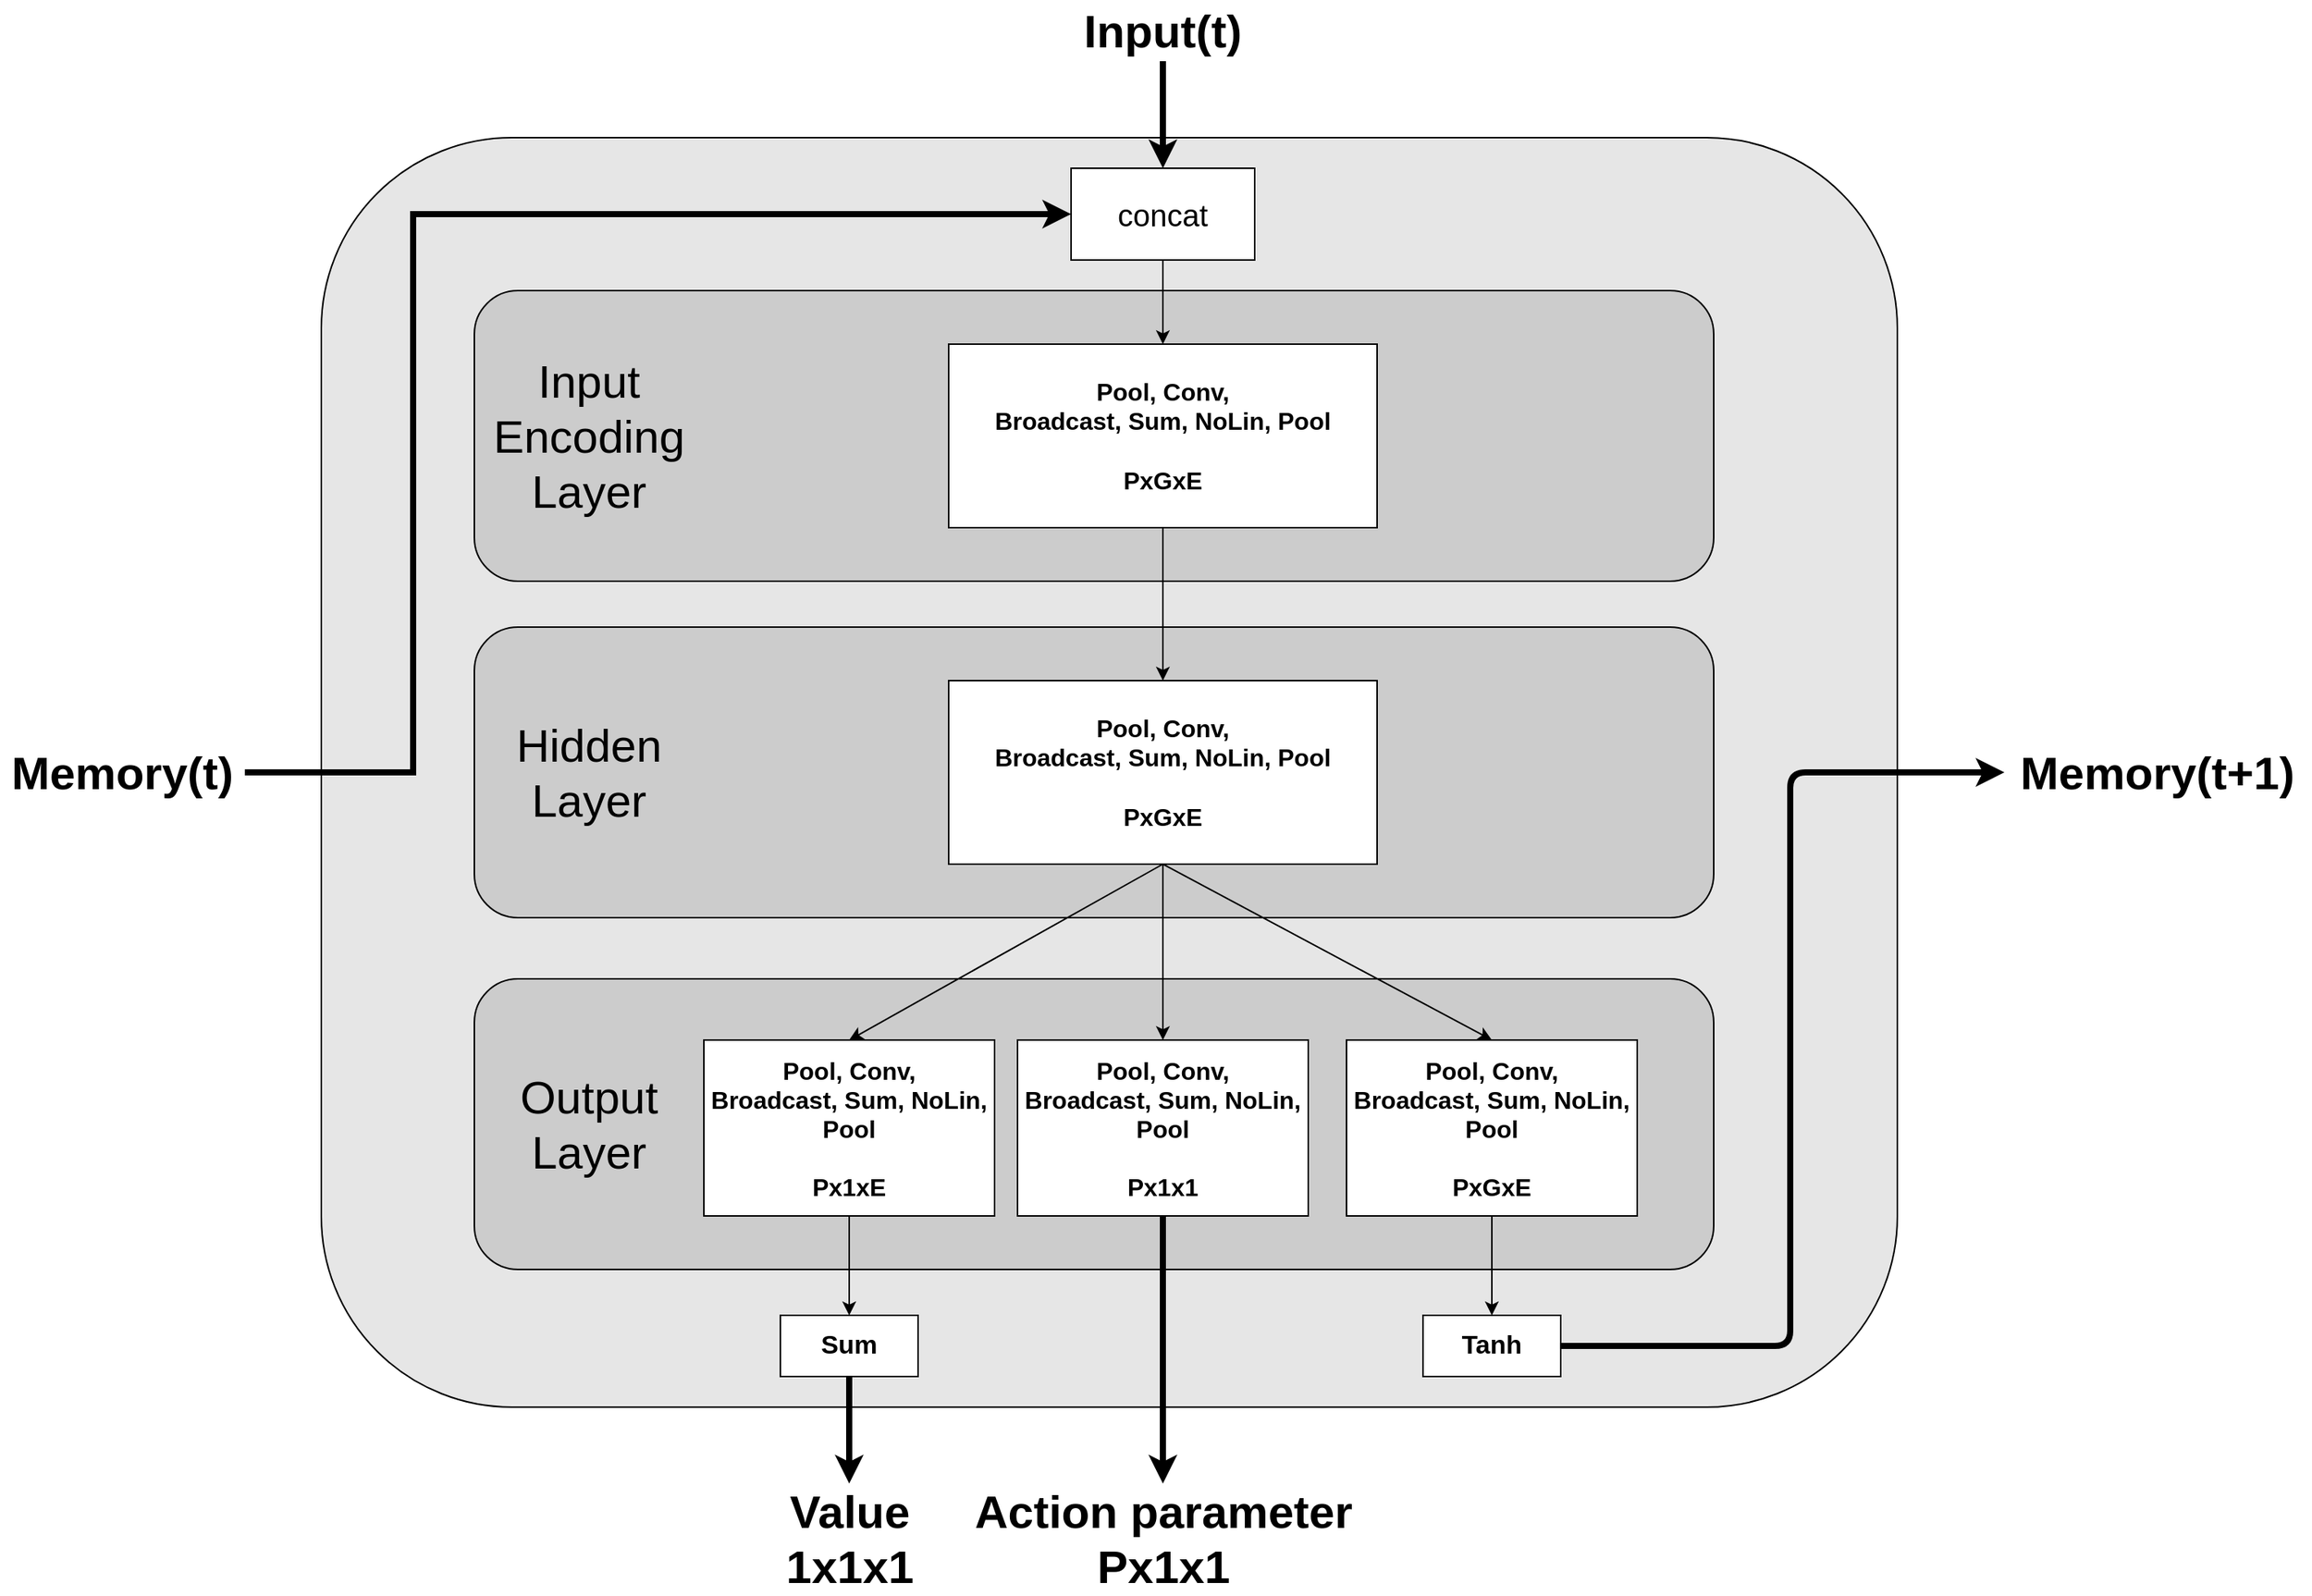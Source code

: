 <mxfile version="12.9.2" type="device"><diagram id="tcS2XkuB6SS9_8visB6z" name="Page-1"><mxGraphModel dx="1673" dy="934" grid="1" gridSize="10" guides="1" tooltips="1" connect="1" arrows="1" fold="1" page="1" pageScale="1" pageWidth="1654" pageHeight="2336" math="0" shadow="0"><root><mxCell id="0"/><mxCell id="1" parent="0"/><mxCell id="vQzgZeaa32s5rRVew14Y-36" value="" style="rounded=1;whiteSpace=wrap;html=1;fillColor=#E6E6E6;strokeColor=#000000;strokeWidth=1;" parent="1" vertex="1"><mxGeometry x="220" y="130" width="1030" height="830" as="geometry"/></mxCell><mxCell id="vQzgZeaa32s5rRVew14Y-1" value="" style="rounded=1;whiteSpace=wrap;html=1;fillColor=#CCCCCC;" parent="1" vertex="1"><mxGeometry x="320" y="230" width="810" height="190" as="geometry"/></mxCell><mxCell id="vQzgZeaa32s5rRVew14Y-2" value="&lt;font style=&quot;font-size: 30px&quot;&gt;Input Encoding Layer&lt;/font&gt;" style="text;html=1;strokeColor=none;fillColor=none;align=center;verticalAlign=middle;whiteSpace=wrap;rounded=0;" parent="1" vertex="1"><mxGeometry x="340" y="265" width="110" height="120" as="geometry"/></mxCell><mxCell id="vQzgZeaa32s5rRVew14Y-3" value="&lt;font style=&quot;font-size: 16px&quot;&gt;&lt;b&gt;Pool, Conv, Broadcast,&amp;nbsp;Sum,&amp;nbsp;NoLin,&amp;nbsp;Pool&lt;br&gt;&lt;br&gt;PxGxE&lt;br&gt;&lt;/b&gt;&lt;/font&gt;" style="rounded=0;whiteSpace=wrap;html=1;fillColor=#ffffff;" parent="1" vertex="1"><mxGeometry x="630" y="265" width="280" height="120" as="geometry"/></mxCell><mxCell id="vQzgZeaa32s5rRVew14Y-4" value="&lt;font size=&quot;1&quot;&gt;&lt;b style=&quot;font-size: 30px&quot;&gt;Input(t)&lt;/b&gt;&lt;/font&gt;" style="text;html=1;strokeColor=none;fillColor=none;align=center;verticalAlign=middle;whiteSpace=wrap;rounded=0;" parent="1" vertex="1"><mxGeometry x="713.13" y="40" width="113.75" height="40" as="geometry"/></mxCell><mxCell id="vQzgZeaa32s5rRVew14Y-7" value="" style="rounded=1;whiteSpace=wrap;html=1;fillColor=#CCCCCC;" parent="1" vertex="1"><mxGeometry x="320" y="450" width="810" height="190" as="geometry"/></mxCell><mxCell id="vQzgZeaa32s5rRVew14Y-8" value="&lt;font style=&quot;font-size: 16px&quot;&gt;&lt;b&gt;Pool, Conv, Broadcast,&amp;nbsp;Sum,&amp;nbsp;NoLin,&amp;nbsp;Pool&lt;br&gt;&lt;br&gt;PxGxE&lt;br&gt;&lt;/b&gt;&lt;/font&gt;" style="rounded=0;whiteSpace=wrap;html=1;fillColor=#ffffff;" parent="1" vertex="1"><mxGeometry x="630" y="485" width="280" height="120" as="geometry"/></mxCell><mxCell id="vQzgZeaa32s5rRVew14Y-38" style="edgeStyle=orthogonalEdgeStyle;rounded=0;orthogonalLoop=1;jettySize=auto;html=1;exitX=1;exitY=0.5;exitDx=0;exitDy=0;entryX=0;entryY=0.5;entryDx=0;entryDy=0;strokeWidth=4;" parent="1" source="vQzgZeaa32s5rRVew14Y-10" target="vQzgZeaa32s5rRVew14Y-34" edge="1"><mxGeometry relative="1" as="geometry"><mxPoint x="180" y="380" as="targetPoint"/><Array as="points"><mxPoint x="280" y="545"/><mxPoint x="280" y="180"/></Array></mxGeometry></mxCell><mxCell id="vQzgZeaa32s5rRVew14Y-10" value="&lt;font size=&quot;1&quot;&gt;&lt;b style=&quot;font-size: 30px&quot;&gt;Memory(t)&lt;/b&gt;&lt;/font&gt;" style="text;html=1;strokeColor=none;fillColor=none;align=center;verticalAlign=middle;whiteSpace=wrap;rounded=0;" parent="1" vertex="1"><mxGeometry x="10" y="530" width="160" height="30" as="geometry"/></mxCell><mxCell id="vQzgZeaa32s5rRVew14Y-12" value="" style="endArrow=classic;html=1;entryX=0.5;entryY=0;entryDx=0;entryDy=0;exitX=0.5;exitY=1;exitDx=0;exitDy=0;" parent="1" source="vQzgZeaa32s5rRVew14Y-3" target="vQzgZeaa32s5rRVew14Y-8" edge="1"><mxGeometry width="50" height="50" relative="1" as="geometry"><mxPoint x="870" y="460" as="sourcePoint"/><mxPoint x="920" y="410" as="targetPoint"/></mxGeometry></mxCell><mxCell id="vQzgZeaa32s5rRVew14Y-13" value="&lt;font style=&quot;font-size: 30px&quot;&gt;Hidden Layer&lt;/font&gt;" style="text;html=1;strokeColor=none;fillColor=none;align=center;verticalAlign=middle;whiteSpace=wrap;rounded=0;" parent="1" vertex="1"><mxGeometry x="340" y="485" width="110" height="120" as="geometry"/></mxCell><mxCell id="vQzgZeaa32s5rRVew14Y-14" value="" style="rounded=1;whiteSpace=wrap;html=1;fillColor=#CCCCCC;" parent="1" vertex="1"><mxGeometry x="320" y="680" width="810" height="190" as="geometry"/></mxCell><mxCell id="vQzgZeaa32s5rRVew14Y-15" value="&lt;font style=&quot;font-size: 30px&quot;&gt;Output Layer&lt;/font&gt;" style="text;html=1;strokeColor=none;fillColor=none;align=center;verticalAlign=middle;whiteSpace=wrap;rounded=0;" parent="1" vertex="1"><mxGeometry x="340" y="715" width="110" height="120" as="geometry"/></mxCell><mxCell id="vQzgZeaa32s5rRVew14Y-16" value="&lt;font style=&quot;font-size: 16px&quot;&gt;&lt;b&gt;Pool, Conv, &lt;br&gt;Broadcast,&amp;nbsp;Sum,&amp;nbsp;NoLin, Pool&lt;br&gt;&lt;br&gt;Px1xE&lt;br&gt;&lt;/b&gt;&lt;/font&gt;" style="rounded=0;whiteSpace=wrap;html=1;fillColor=#ffffff;" parent="1" vertex="1"><mxGeometry x="470" y="720" width="190" height="115" as="geometry"/></mxCell><mxCell id="vQzgZeaa32s5rRVew14Y-17" value="&lt;font style=&quot;font-size: 16px&quot;&gt;&lt;b&gt;Pool, Conv, Broadcast,&amp;nbsp;Sum,&amp;nbsp;NoLin,&lt;br&gt;Pool&lt;br&gt;&lt;br&gt;Px1x1&lt;br&gt;&lt;/b&gt;&lt;/font&gt;" style="rounded=0;whiteSpace=wrap;html=1;fillColor=#ffffff;" parent="1" vertex="1"><mxGeometry x="675" y="720" width="190" height="115" as="geometry"/></mxCell><mxCell id="vQzgZeaa32s5rRVew14Y-18" value="" style="endArrow=classic;html=1;exitX=0.5;exitY=1;exitDx=0;exitDy=0;entryX=0.5;entryY=0;entryDx=0;entryDy=0;" parent="1" source="vQzgZeaa32s5rRVew14Y-8" target="vQzgZeaa32s5rRVew14Y-16" edge="1"><mxGeometry width="50" height="50" relative="1" as="geometry"><mxPoint x="870" y="860" as="sourcePoint"/><mxPoint x="920" y="810" as="targetPoint"/></mxGeometry></mxCell><mxCell id="vQzgZeaa32s5rRVew14Y-19" value="" style="endArrow=classic;html=1;exitX=0.5;exitY=1;exitDx=0;exitDy=0;entryX=0.5;entryY=0;entryDx=0;entryDy=0;" parent="1" source="vQzgZeaa32s5rRVew14Y-8" target="vQzgZeaa32s5rRVew14Y-17" edge="1"><mxGeometry width="50" height="50" relative="1" as="geometry"><mxPoint x="735" y="655" as="sourcePoint"/><mxPoint x="620" y="795" as="targetPoint"/></mxGeometry></mxCell><mxCell id="vQzgZeaa32s5rRVew14Y-20" value="" style="endArrow=classic;html=1;exitX=0.5;exitY=1;exitDx=0;exitDy=0;entryX=0.5;entryY=0;entryDx=0;entryDy=0;strokeWidth=4;" parent="1" source="vQzgZeaa32s5rRVew14Y-17" target="vQzgZeaa32s5rRVew14Y-21" edge="1"><mxGeometry width="50" height="50" relative="1" as="geometry"><mxPoint x="870" y="790" as="sourcePoint"/><mxPoint x="920" y="910" as="targetPoint"/></mxGeometry></mxCell><mxCell id="vQzgZeaa32s5rRVew14Y-21" value="&lt;font style=&quot;font-size: 30px&quot;&gt;&lt;b&gt;Action parameter&lt;/b&gt;&lt;b&gt;&lt;br&gt;Px1x1&lt;br&gt;&lt;/b&gt;&lt;/font&gt;" style="text;html=1;strokeColor=none;fillColor=none;align=center;verticalAlign=middle;whiteSpace=wrap;rounded=0;" parent="1" vertex="1"><mxGeometry x="638.75" y="1010" width="262.5" height="72.5" as="geometry"/></mxCell><mxCell id="vQzgZeaa32s5rRVew14Y-25" value="&lt;b style=&quot;font-size: 30px&quot;&gt;&lt;font style=&quot;font-size: 30px&quot;&gt;Value&lt;/font&gt;&lt;/b&gt;&lt;b style=&quot;font-size: 30px&quot;&gt;&lt;font style=&quot;font-size: 30px&quot;&gt;&lt;br&gt;1x1x1&lt;/font&gt;&lt;br&gt;&lt;/b&gt;" style="text;html=1;strokeColor=none;fillColor=none;align=center;verticalAlign=middle;whiteSpace=wrap;rounded=0;" parent="1" vertex="1"><mxGeometry x="512.5" y="1010" width="105" height="72.5" as="geometry"/></mxCell><mxCell id="vQzgZeaa32s5rRVew14Y-34" value="&lt;font style=&quot;font-size: 20px&quot;&gt;concat&lt;/font&gt;" style="rounded=0;whiteSpace=wrap;html=1;fillColor=#ffffff;" parent="1" vertex="1"><mxGeometry x="710" y="150" width="120" height="60" as="geometry"/></mxCell><mxCell id="vQzgZeaa32s5rRVew14Y-35" value="" style="endArrow=classic;html=1;exitX=0.5;exitY=1;exitDx=0;exitDy=0;entryX=0.5;entryY=0;entryDx=0;entryDy=0;strokeWidth=4;" parent="1" source="vQzgZeaa32s5rRVew14Y-4" target="vQzgZeaa32s5rRVew14Y-34" edge="1"><mxGeometry width="50" height="50" relative="1" as="geometry"><mxPoint x="730" y="420" as="sourcePoint"/><mxPoint x="758" y="120" as="targetPoint"/></mxGeometry></mxCell><mxCell id="vQzgZeaa32s5rRVew14Y-39" value="&lt;font size=&quot;1&quot;&gt;&lt;b style=&quot;font-size: 30px&quot;&gt;Memory(t+1)&lt;/b&gt;&lt;/font&gt;" style="text;html=1;strokeColor=none;fillColor=none;align=center;verticalAlign=middle;whiteSpace=wrap;rounded=0;" parent="1" vertex="1"><mxGeometry x="1320" y="525" width="200" height="40" as="geometry"/></mxCell><mxCell id="vQzgZeaa32s5rRVew14Y-41" value="" style="endArrow=classic;html=1;exitX=0.5;exitY=1;exitDx=0;exitDy=0;" parent="1" source="vQzgZeaa32s5rRVew14Y-34" target="vQzgZeaa32s5rRVew14Y-3" edge="1"><mxGeometry width="50" height="50" relative="1" as="geometry"><mxPoint x="680" y="600" as="sourcePoint"/><mxPoint x="725" y="258" as="targetPoint"/></mxGeometry></mxCell><mxCell id="vQzgZeaa32s5rRVew14Y-42" value="&lt;b&gt;&lt;font style=&quot;font-size: 17px&quot;&gt;Sum&lt;/font&gt;&lt;/b&gt;" style="rounded=0;whiteSpace=wrap;html=1;strokeColor=#000000;strokeWidth=1;fillColor=#ffffff;" parent="1" vertex="1"><mxGeometry x="520" y="900" width="90" height="40" as="geometry"/></mxCell><mxCell id="vQzgZeaa32s5rRVew14Y-43" value="" style="endArrow=classic;html=1;strokeWidth=1;exitX=0.5;exitY=1;exitDx=0;exitDy=0;" parent="1" source="vQzgZeaa32s5rRVew14Y-16" target="vQzgZeaa32s5rRVew14Y-42" edge="1"><mxGeometry width="50" height="50" relative="1" as="geometry"><mxPoint x="720" y="890" as="sourcePoint"/><mxPoint x="770" y="840" as="targetPoint"/></mxGeometry></mxCell><mxCell id="vQzgZeaa32s5rRVew14Y-44" value="" style="endArrow=classic;html=1;strokeWidth=4;entryX=0.5;entryY=0;entryDx=0;entryDy=0;exitX=0.5;exitY=1;exitDx=0;exitDy=0;" parent="1" source="vQzgZeaa32s5rRVew14Y-42" target="vQzgZeaa32s5rRVew14Y-25" edge="1"><mxGeometry width="50" height="50" relative="1" as="geometry"><mxPoint x="720" y="890" as="sourcePoint"/><mxPoint x="770" y="840" as="targetPoint"/></mxGeometry></mxCell><mxCell id="mCrrw_iDnd9hkgnvaYht-1" value="&lt;font style=&quot;font-size: 16px&quot;&gt;&lt;b&gt;Pool, Conv, Broadcast,&amp;nbsp;Sum,&amp;nbsp;NoLin,&lt;br&gt;Pool&lt;br&gt;&lt;br&gt;PxGxE&lt;br&gt;&lt;/b&gt;&lt;/font&gt;" style="rounded=0;whiteSpace=wrap;html=1;fillColor=#ffffff;" vertex="1" parent="1"><mxGeometry x="890" y="720" width="190" height="115" as="geometry"/></mxCell><mxCell id="mCrrw_iDnd9hkgnvaYht-2" value="" style="endArrow=classic;html=1;entryX=0.5;entryY=0;entryDx=0;entryDy=0;exitX=0.5;exitY=1;exitDx=0;exitDy=0;" edge="1" parent="1" source="vQzgZeaa32s5rRVew14Y-8" target="mCrrw_iDnd9hkgnvaYht-1"><mxGeometry width="50" height="50" relative="1" as="geometry"><mxPoint x="730" y="610" as="sourcePoint"/><mxPoint x="780" y="560" as="targetPoint"/></mxGeometry></mxCell><mxCell id="mCrrw_iDnd9hkgnvaYht-3" value="&lt;b&gt;&lt;font style=&quot;font-size: 17px&quot;&gt;Tanh&lt;/font&gt;&lt;/b&gt;" style="rounded=0;whiteSpace=wrap;html=1;strokeColor=#000000;strokeWidth=1;fillColor=#ffffff;" vertex="1" parent="1"><mxGeometry x="940" y="900" width="90" height="40" as="geometry"/></mxCell><mxCell id="mCrrw_iDnd9hkgnvaYht-4" value="" style="endArrow=classic;html=1;entryX=0.5;entryY=0;entryDx=0;entryDy=0;exitX=0.5;exitY=1;exitDx=0;exitDy=0;" edge="1" parent="1" source="mCrrw_iDnd9hkgnvaYht-1" target="mCrrw_iDnd9hkgnvaYht-3"><mxGeometry width="50" height="50" relative="1" as="geometry"><mxPoint x="730" y="730" as="sourcePoint"/><mxPoint x="780" y="680" as="targetPoint"/></mxGeometry></mxCell><mxCell id="mCrrw_iDnd9hkgnvaYht-5" value="" style="endArrow=classic;html=1;entryX=0;entryY=0.5;entryDx=0;entryDy=0;exitX=1;exitY=0.5;exitDx=0;exitDy=0;strokeWidth=4;" edge="1" parent="1" source="mCrrw_iDnd9hkgnvaYht-3" target="vQzgZeaa32s5rRVew14Y-39"><mxGeometry width="50" height="50" relative="1" as="geometry"><mxPoint x="995.0" y="840.0" as="sourcePoint"/><mxPoint x="995.0" y="910" as="targetPoint"/><Array as="points"><mxPoint x="1180" y="920"/><mxPoint x="1180" y="545"/></Array></mxGeometry></mxCell></root></mxGraphModel></diagram></mxfile>